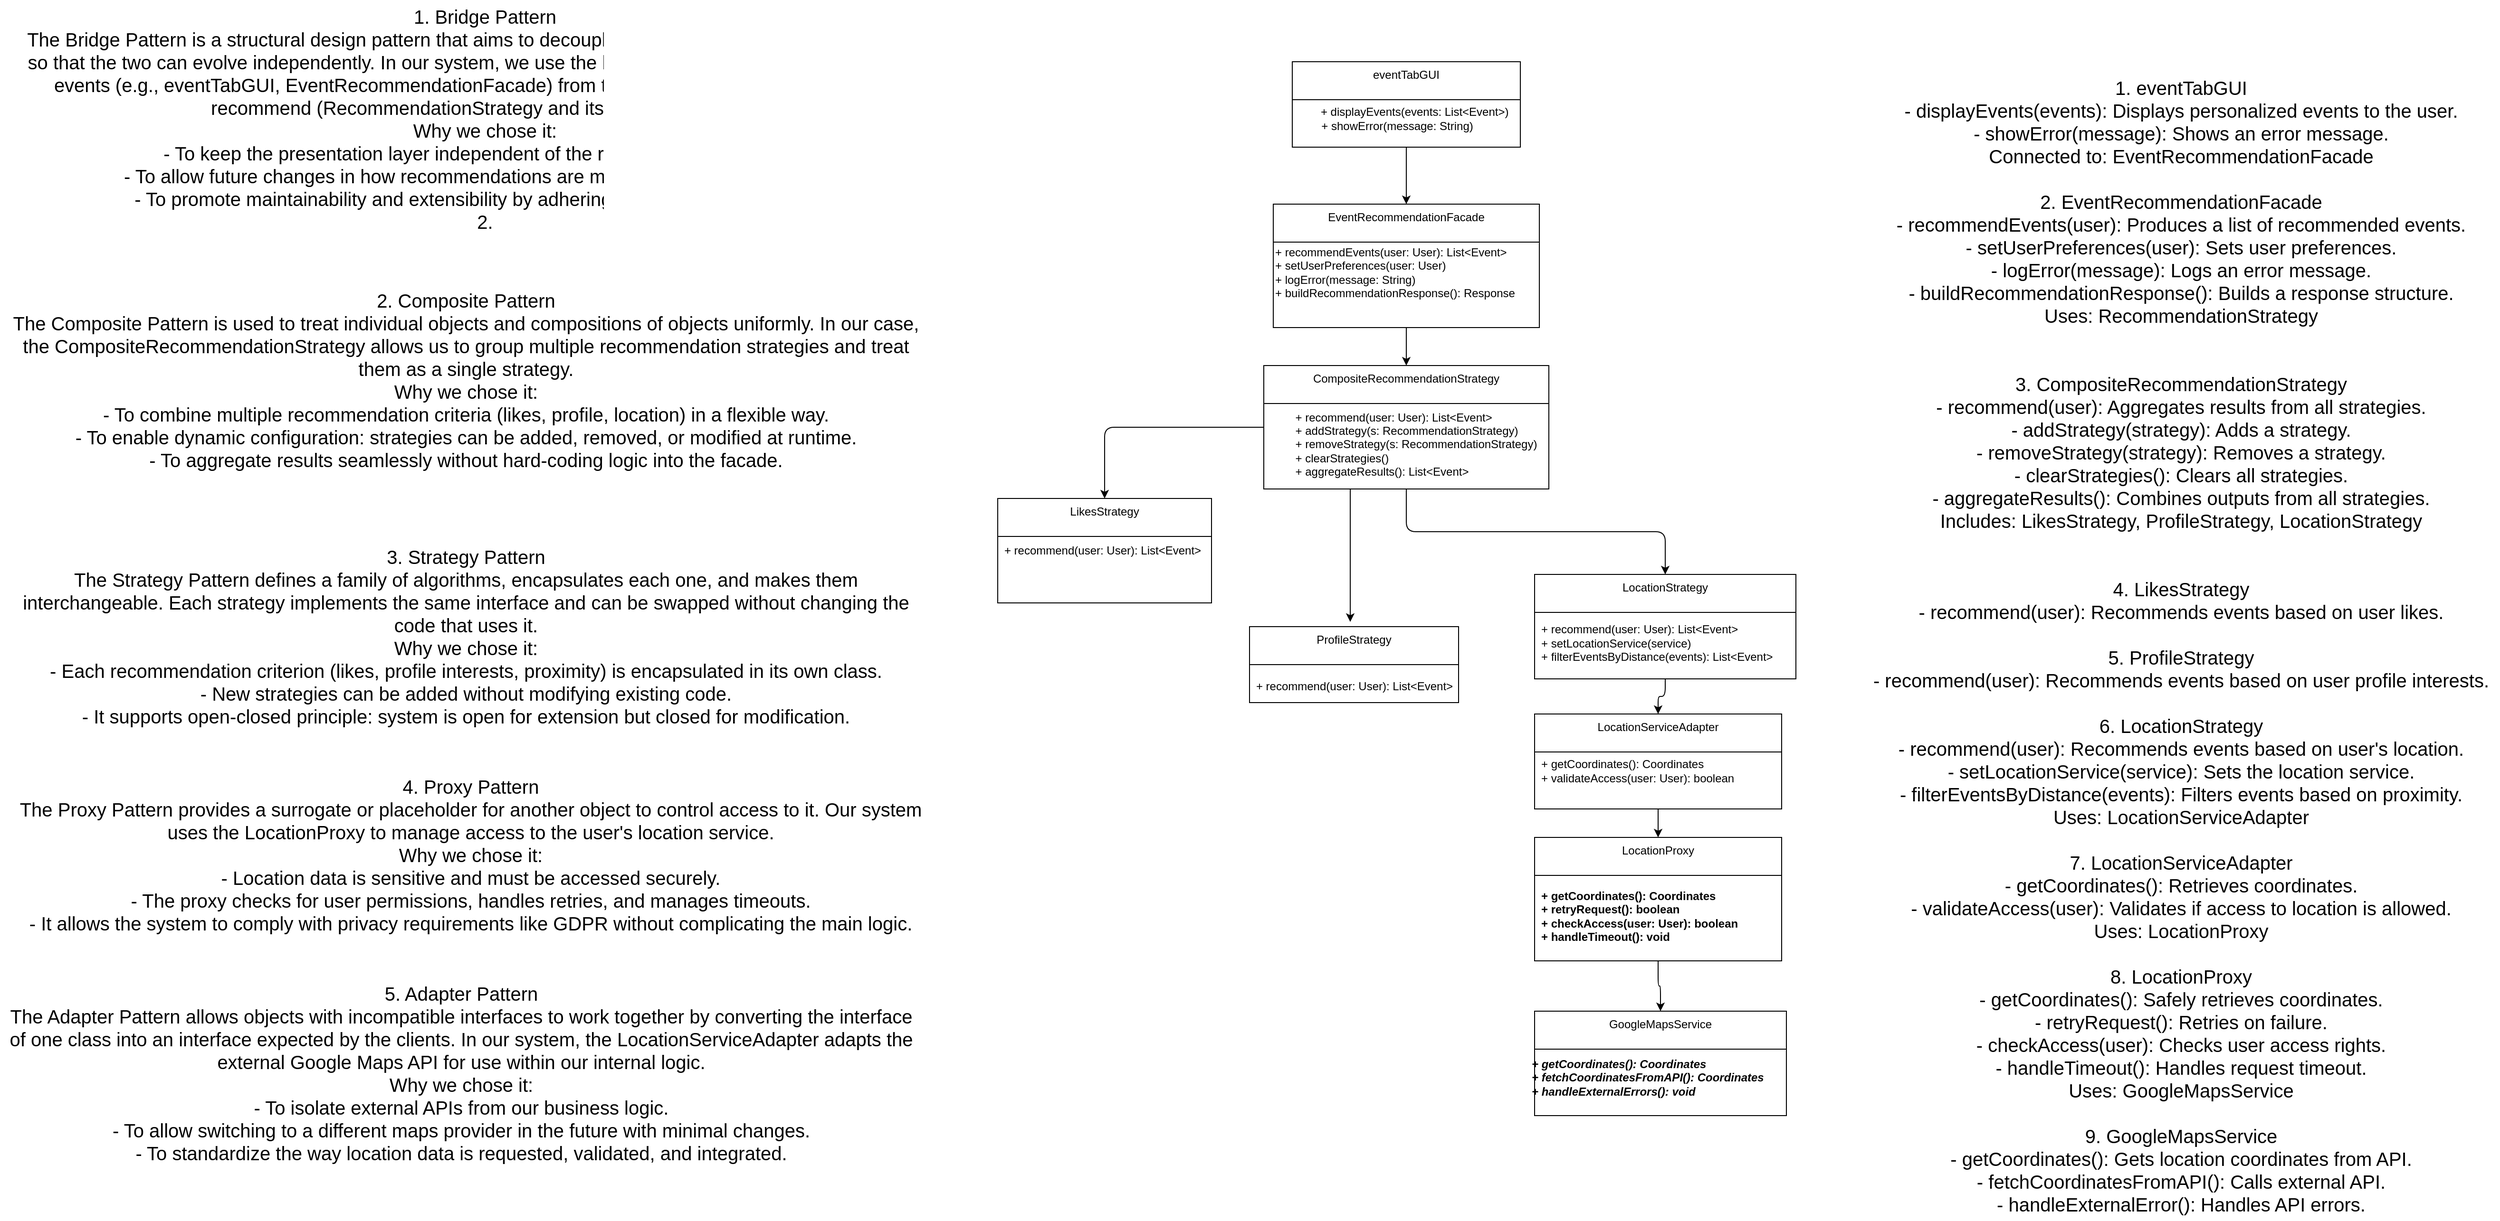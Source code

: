 <mxfile version="27.0.1">
  <diagram name="Page-1" id="9xw_SDZ-B9YmdhoBndlx">
    <mxGraphModel dx="3143" dy="2416" grid="1" gridSize="10" guides="1" tooltips="1" connect="1" arrows="1" fold="1" page="1" pageScale="1" pageWidth="827" pageHeight="1169" math="0" shadow="0">
      <root>
        <mxCell id="0" />
        <mxCell id="1" parent="0" />
        <mxCell id="zBYVLMfnAV8Geudsg8Gy-1" value="&lt;div&gt;&lt;font style=&quot;font-size: 20px;&quot;&gt;1. Bridge Pattern&lt;/font&gt;&lt;/div&gt;&lt;div&gt;&lt;font style=&quot;font-size: 20px;&quot;&gt;The Bridge Pattern is a structural design pattern that aims to decouple an abstraction from its implementation&lt;/font&gt;&lt;/div&gt;&lt;div&gt;&lt;font style=&quot;font-size: 20px;&quot;&gt;so that the two can evolve independently. In our system, we use the bridge to separate the logic that displays&lt;/font&gt;&lt;/div&gt;&lt;div&gt;&lt;font style=&quot;font-size: 20px;&quot;&gt;events (e.g., eventTabGUI, EventRecommendationFacade) from the logic that decides which events to&lt;/font&gt;&lt;/div&gt;&lt;div&gt;&lt;font style=&quot;font-size: 20px;&quot;&gt;recommend (RecommendationStrategy and its implementations).&lt;/font&gt;&lt;/div&gt;&lt;div&gt;&lt;font style=&quot;font-size: 20px;&quot;&gt;Why we chose it:&lt;/font&gt;&lt;/div&gt;&lt;div&gt;&lt;font style=&quot;font-size: 20px;&quot;&gt;- To keep the presentation layer independent of the recommendation engine.&lt;/font&gt;&lt;/div&gt;&lt;div&gt;&lt;font style=&quot;font-size: 20px;&quot;&gt;- To allow future changes in how recommendations are made without altering the GUI.&lt;/font&gt;&lt;/div&gt;&lt;div&gt;&lt;font style=&quot;font-size: 20px;&quot;&gt;- To promote maintainability and extensibility by adhering to separation of concerns.&lt;/font&gt;&lt;/div&gt;&lt;div&gt;&lt;font style=&quot;font-size: 20px;&quot;&gt;2.&lt;/font&gt;&lt;/div&gt;" style="text;html=1;align=center;verticalAlign=middle;resizable=0;points=[];autosize=1;strokeColor=none;fillColor=none;" parent="1" vertex="1">
          <mxGeometry x="-495" y="-95" width="990" height="250" as="geometry" />
        </mxCell>
        <mxCell id="zBYVLMfnAV8Geudsg8Gy-2" value="&lt;div&gt;&lt;font style=&quot;font-size: 20px;&quot;&gt;2. Composite Pattern&lt;/font&gt;&lt;/div&gt;&lt;div&gt;&lt;font style=&quot;font-size: 20px;&quot;&gt;The Composite Pattern is used to treat individual objects and compositions of objects uniformly. In our case,&lt;/font&gt;&lt;/div&gt;&lt;div&gt;&lt;font style=&quot;font-size: 20px;&quot;&gt;the CompositeRecommendationStrategy allows us to group multiple recommendation strategies and treat&lt;/font&gt;&lt;/div&gt;&lt;div&gt;&lt;font style=&quot;font-size: 20px;&quot;&gt;them as a single strategy.&lt;/font&gt;&lt;/div&gt;&lt;div&gt;&lt;font style=&quot;font-size: 20px;&quot;&gt;Why we chose it:&lt;/font&gt;&lt;/div&gt;&lt;div&gt;&lt;font style=&quot;font-size: 20px;&quot;&gt;- To combine multiple recommendation criteria (likes, profile, location) in a flexible way.&lt;/font&gt;&lt;/div&gt;&lt;div&gt;&lt;font style=&quot;font-size: 20px;&quot;&gt;- To enable dynamic configuration: strategies can be added, removed, or modified at runtime.&lt;/font&gt;&lt;/div&gt;&lt;div&gt;&lt;font style=&quot;font-size: 20px;&quot;&gt;- To aggregate results seamlessly without hard-coding logic into the facade.&lt;/font&gt;&lt;/div&gt;" style="text;html=1;align=center;verticalAlign=middle;resizable=0;points=[];autosize=1;strokeColor=none;fillColor=none;" parent="1" vertex="1">
          <mxGeometry x="-510" y="200" width="980" height="210" as="geometry" />
        </mxCell>
        <mxCell id="zBYVLMfnAV8Geudsg8Gy-3" value="&lt;div&gt;&lt;font style=&quot;font-size: 20px;&quot;&gt;3. Strategy Pattern&lt;/font&gt;&lt;/div&gt;&lt;div&gt;&lt;font style=&quot;font-size: 20px;&quot;&gt;The Strategy Pattern defines a family of algorithms, encapsulates each one, and makes them&lt;/font&gt;&lt;/div&gt;&lt;div&gt;&lt;font style=&quot;font-size: 20px;&quot;&gt;interchangeable. Each strategy implements the same interface and can be swapped without changing the&lt;/font&gt;&lt;/div&gt;&lt;div&gt;&lt;font style=&quot;font-size: 20px;&quot;&gt;code that uses it.&lt;/font&gt;&lt;/div&gt;&lt;div&gt;&lt;font style=&quot;font-size: 20px;&quot;&gt;Why we chose it:&lt;/font&gt;&lt;/div&gt;&lt;div&gt;&lt;font style=&quot;font-size: 20px;&quot;&gt;- Each recommendation criterion (likes, profile interests, proximity) is encapsulated in its own class.&lt;/font&gt;&lt;/div&gt;&lt;div&gt;&lt;font style=&quot;font-size: 20px;&quot;&gt;- New strategies can be added without modifying existing code.&lt;/font&gt;&lt;/div&gt;&lt;div&gt;&lt;font style=&quot;font-size: 20px;&quot;&gt;- It supports open-closed principle: system is open for extension but closed for modification.&lt;/font&gt;&lt;/div&gt;" style="text;html=1;align=center;verticalAlign=middle;resizable=0;points=[];autosize=1;strokeColor=none;fillColor=none;" parent="1" vertex="1">
          <mxGeometry x="-500" y="470" width="960" height="210" as="geometry" />
        </mxCell>
        <mxCell id="zBYVLMfnAV8Geudsg8Gy-4" value="&lt;div&gt;&lt;font style=&quot;font-size: 20px;&quot;&gt;4. Proxy Pattern&lt;/font&gt;&lt;/div&gt;&lt;div&gt;&lt;font style=&quot;font-size: 20px;&quot;&gt;The Proxy Pattern provides a surrogate or placeholder for another object to control access to it. Our system&lt;/font&gt;&lt;/div&gt;&lt;div&gt;&lt;font style=&quot;font-size: 20px;&quot;&gt;uses the LocationProxy to manage access to the user&#39;s location service.&lt;/font&gt;&lt;/div&gt;&lt;div&gt;&lt;font style=&quot;font-size: 20px;&quot;&gt;Why we chose it:&lt;/font&gt;&lt;/div&gt;&lt;div&gt;&lt;font style=&quot;font-size: 20px;&quot;&gt;- Location data is sensitive and must be accessed securely.&lt;/font&gt;&lt;/div&gt;&lt;div&gt;&lt;font style=&quot;font-size: 20px;&quot;&gt;- The proxy checks for user permissions, handles retries, and manages timeouts.&lt;/font&gt;&lt;/div&gt;&lt;div&gt;&lt;font style=&quot;font-size: 20px;&quot;&gt;- It allows the system to comply with privacy requirements like GDPR without complicating the main logic.&lt;/font&gt;&lt;/div&gt;" style="text;html=1;align=center;verticalAlign=middle;resizable=0;points=[];autosize=1;strokeColor=none;fillColor=none;" parent="1" vertex="1">
          <mxGeometry x="-500" y="715" width="970" height="180" as="geometry" />
        </mxCell>
        <mxCell id="zBYVLMfnAV8Geudsg8Gy-5" value="&lt;div&gt;&lt;font style=&quot;font-size: 20px;&quot;&gt;5. Adapter Pattern&lt;/font&gt;&lt;/div&gt;&lt;div&gt;&lt;font style=&quot;font-size: 20px;&quot;&gt;The Adapter Pattern allows objects with incompatible interfaces to work together by converting the interface&lt;/font&gt;&lt;/div&gt;&lt;div&gt;&lt;font style=&quot;font-size: 20px;&quot;&gt;of one class into an interface expected by the clients. In our system, the LocationServiceAdapter adapts the&lt;/font&gt;&lt;/div&gt;&lt;div&gt;&lt;font style=&quot;font-size: 20px;&quot;&gt;external Google Maps API for use within our internal logic.&lt;/font&gt;&lt;/div&gt;&lt;div&gt;&lt;font style=&quot;font-size: 20px;&quot;&gt;Why we chose it:&lt;/font&gt;&lt;/div&gt;&lt;div&gt;&lt;font style=&quot;font-size: 20px;&quot;&gt;- To isolate external APIs from our business logic.&lt;/font&gt;&lt;/div&gt;&lt;div&gt;&lt;font style=&quot;font-size: 20px;&quot;&gt;- To allow switching to a different maps provider in the future with minimal changes.&lt;/font&gt;&lt;/div&gt;&lt;div&gt;&lt;font style=&quot;font-size: 20px;&quot;&gt;- To standardize the way location data is requested, validated, and integrated.&lt;/font&gt;&lt;/div&gt;" style="text;html=1;align=center;verticalAlign=middle;resizable=0;points=[];autosize=1;strokeColor=none;fillColor=none;" parent="1" vertex="1">
          <mxGeometry x="-510" y="930" width="970" height="210" as="geometry" />
        </mxCell>
        <mxCell id="zBYVLMfnAV8Geudsg8Gy-6" value="eventTabGUI&#xa;" style="shape=swimlane;" parent="1" vertex="1">
          <mxGeometry x="850" y="-30" width="240" height="90" as="geometry" />
        </mxCell>
        <mxCell id="zBYVLMfnAV8Geudsg8Gy-7" value="&amp;nbsp; &amp;nbsp; &amp;nbsp; &amp;nbsp; &amp;nbsp; &amp;nbsp;+ displayEvents(events: List&amp;lt;Event&amp;gt;)&lt;div&gt;+ showError(message: String)&lt;/div&gt;" style="text;html=1;align=center;verticalAlign=middle;resizable=0;points=[];autosize=1;strokeColor=none;fillColor=none;" parent="zBYVLMfnAV8Geudsg8Gy-6" vertex="1">
          <mxGeometry x="-20" y="40" width="260" height="40" as="geometry" />
        </mxCell>
        <mxCell id="zBYVLMfnAV8Geudsg8Gy-8" value="EventRecommendationFacade&#xa;" style="shape=swimlane;" parent="1" vertex="1">
          <mxGeometry x="830" y="120" width="280" height="130" as="geometry" />
        </mxCell>
        <mxCell id="zBYVLMfnAV8Geudsg8Gy-9" value="&lt;br&gt;&lt;span style=&quot;background-color: transparent; color: light-dark(rgb(0, 0, 0), rgb(255, 255, 255));&quot;&gt;+ recommendEvents(user: User): List&amp;lt;Event&amp;gt;&lt;/span&gt;&lt;br&gt;&lt;span style=&quot;background-color: transparent; color: light-dark(rgb(0, 0, 0), rgb(255, 255, 255));&quot;&gt;+ setUserPreferences(user: User)&lt;/span&gt;&lt;br&gt;&lt;span style=&quot;background-color: transparent; color: light-dark(rgb(0, 0, 0), rgb(255, 255, 255));&quot;&gt;+ logError(message: String)&lt;/span&gt;&lt;br&gt;&lt;div&gt;+ buildRecommendationResponse(): Response&lt;/div&gt;" style="text;html=1;align=left;verticalAlign=middle;resizable=0;points=[];autosize=1;strokeColor=none;fillColor=none;" parent="zBYVLMfnAV8Geudsg8Gy-8" vertex="1">
          <mxGeometry y="20" width="280" height="90" as="geometry" />
        </mxCell>
        <mxCell id="zBYVLMfnAV8Geudsg8Gy-10" style="edgeStyle=orthogonalEdgeStyle;" parent="1" source="zBYVLMfnAV8Geudsg8Gy-6" target="zBYVLMfnAV8Geudsg8Gy-8" edge="1">
          <mxGeometry relative="1" as="geometry" />
        </mxCell>
        <mxCell id="zBYVLMfnAV8Geudsg8Gy-11" value="CompositeRecommendationStrategy&#xa;" style="shape=swimlane;" parent="1" vertex="1">
          <mxGeometry x="820" y="290" width="300" height="130" as="geometry" />
        </mxCell>
        <mxCell id="zBYVLMfnAV8Geudsg8Gy-12" style="edgeStyle=orthogonalEdgeStyle;exitX=0.5;exitY=1;exitDx=0;exitDy=0;" parent="1" source="zBYVLMfnAV8Geudsg8Gy-8" target="zBYVLMfnAV8Geudsg8Gy-11" edge="1">
          <mxGeometry relative="1" as="geometry">
            <mxPoint x="980" y="270" as="sourcePoint" />
          </mxGeometry>
        </mxCell>
        <mxCell id="zBYVLMfnAV8Geudsg8Gy-13" value="LikesStrategy&#xa;" style="shape=swimlane;" parent="1" vertex="1">
          <mxGeometry x="540" y="430" width="225" height="110" as="geometry" />
        </mxCell>
        <mxCell id="zBYVLMfnAV8Geudsg8Gy-14" value="+ recommend(user: User): List&amp;lt;Event&amp;gt;" style="text;html=1;align=center;verticalAlign=middle;resizable=0;points=[];autosize=1;strokeColor=none;fillColor=none;" parent="zBYVLMfnAV8Geudsg8Gy-13" vertex="1">
          <mxGeometry x="-5" y="40" width="230" height="30" as="geometry" />
        </mxCell>
        <mxCell id="zBYVLMfnAV8Geudsg8Gy-15" value="ProfileStrategy&#xa;" style="shape=swimlane;" parent="1" vertex="1">
          <mxGeometry x="805" y="565" width="220" height="80" as="geometry" />
        </mxCell>
        <mxCell id="zBYVLMfnAV8Geudsg8Gy-16" value="LocationStrategy&#xa;" style="shape=swimlane;" parent="1" vertex="1">
          <mxGeometry x="1105" y="510" width="275" height="110" as="geometry" />
        </mxCell>
        <mxCell id="zBYVLMfnAV8Geudsg8Gy-31" value="&lt;div&gt;&lt;br&gt;&lt;/div&gt;&lt;div&gt;&lt;br&gt;&lt;/div&gt;+ recommend(user: User): List&amp;lt;Event&amp;gt;&lt;br style=&quot;padding: 0px; margin: 0px;&quot;&gt;+ setLocationService(service)&lt;br style=&quot;padding: 0px; margin: 0px;&quot;&gt;+ filterEventsByDistance(events): List&amp;lt;Event&amp;gt;" style="text;html=1;align=left;verticalAlign=middle;resizable=0;points=[];autosize=1;strokeColor=none;fillColor=none;" parent="zBYVLMfnAV8Geudsg8Gy-16" vertex="1">
          <mxGeometry x="5" y="13" width="270" height="90" as="geometry" />
        </mxCell>
        <mxCell id="zBYVLMfnAV8Geudsg8Gy-17" style="edgeStyle=orthogonalEdgeStyle;" parent="1" source="zBYVLMfnAV8Geudsg8Gy-11" target="zBYVLMfnAV8Geudsg8Gy-13" edge="1">
          <mxGeometry relative="1" as="geometry" />
        </mxCell>
        <mxCell id="zBYVLMfnAV8Geudsg8Gy-18" style="edgeStyle=orthogonalEdgeStyle;" parent="1" source="zBYVLMfnAV8Geudsg8Gy-11" edge="1">
          <mxGeometry relative="1" as="geometry">
            <mxPoint x="911" y="560" as="targetPoint" />
            <Array as="points">
              <mxPoint x="970" y="420" />
              <mxPoint x="911" y="420" />
              <mxPoint x="911" y="511" />
              <mxPoint x="913" y="511" />
            </Array>
          </mxGeometry>
        </mxCell>
        <mxCell id="zBYVLMfnAV8Geudsg8Gy-19" style="edgeStyle=orthogonalEdgeStyle;" parent="1" source="zBYVLMfnAV8Geudsg8Gy-11" target="zBYVLMfnAV8Geudsg8Gy-16" edge="1">
          <mxGeometry relative="1" as="geometry" />
        </mxCell>
        <mxCell id="zBYVLMfnAV8Geudsg8Gy-20" value="LocationServiceAdapter&#xa;" style="shape=swimlane;" parent="1" vertex="1">
          <mxGeometry x="1105" y="657" width="260" height="100" as="geometry" />
        </mxCell>
        <mxCell id="zBYVLMfnAV8Geudsg8Gy-21" value="+ getCoordinates(): Coordinates&lt;br style=&quot;padding: 0px; margin: 0px;&quot;&gt;+ validateAccess(user: User): boolean" style="text;html=1;align=left;verticalAlign=middle;resizable=0;points=[];autosize=1;strokeColor=none;fillColor=none;" parent="zBYVLMfnAV8Geudsg8Gy-20" vertex="1">
          <mxGeometry x="5" y="40" width="230" height="40" as="geometry" />
        </mxCell>
        <mxCell id="zBYVLMfnAV8Geudsg8Gy-22" style="edgeStyle=orthogonalEdgeStyle;" parent="1" source="zBYVLMfnAV8Geudsg8Gy-16" target="zBYVLMfnAV8Geudsg8Gy-20" edge="1">
          <mxGeometry relative="1" as="geometry" />
        </mxCell>
        <mxCell id="zBYVLMfnAV8Geudsg8Gy-23" value="LocationProxy&#xa;" style="shape=swimlane;" parent="1" vertex="1">
          <mxGeometry x="1105" y="787" width="260" height="130" as="geometry" />
        </mxCell>
        <mxCell id="zBYVLMfnAV8Geudsg8Gy-24" style="edgeStyle=orthogonalEdgeStyle;" parent="1" source="zBYVLMfnAV8Geudsg8Gy-20" target="zBYVLMfnAV8Geudsg8Gy-23" edge="1">
          <mxGeometry relative="1" as="geometry" />
        </mxCell>
        <mxCell id="zBYVLMfnAV8Geudsg8Gy-25" value="GoogleMapsService&#xa;" style="shape=swimlane;" parent="1" vertex="1">
          <mxGeometry x="1105" y="970" width="265" height="110" as="geometry" />
        </mxCell>
        <mxCell id="zBYVLMfnAV8Geudsg8Gy-26" value="&lt;i&gt;&lt;b&gt;+ getCoordinates(): Coordinates&lt;br style=&quot;padding: 0px; margin: 0px;&quot;&gt;+ fetchCoordinatesFromAPI(): Coordinates&lt;br style=&quot;padding: 0px; margin: 0px;&quot;&gt;+ handleExternalErrors(): void&lt;/b&gt;&lt;/i&gt;" style="text;html=1;align=left;verticalAlign=middle;resizable=0;points=[];autosize=1;strokeColor=none;fillColor=none;" parent="zBYVLMfnAV8Geudsg8Gy-25" vertex="1">
          <mxGeometry x="-5" y="40" width="270" height="60" as="geometry" />
        </mxCell>
        <mxCell id="zBYVLMfnAV8Geudsg8Gy-27" style="edgeStyle=orthogonalEdgeStyle;" parent="1" source="zBYVLMfnAV8Geudsg8Gy-23" target="zBYVLMfnAV8Geudsg8Gy-25" edge="1">
          <mxGeometry relative="1" as="geometry" />
        </mxCell>
        <mxCell id="zBYVLMfnAV8Geudsg8Gy-28" value="&lt;div&gt;&lt;br&gt;&lt;/div&gt;&lt;div style=&quot;text-align: left;&quot;&gt;&lt;span style=&quot;background-color: transparent; color: light-dark(rgb(0, 0, 0), rgb(255, 255, 255));&quot;&gt;+ recommend(user: User): List&amp;lt;Event&amp;gt;&lt;/span&gt;&lt;/div&gt;&lt;div style=&quot;text-align: left;&quot;&gt;&lt;span style=&quot;background-color: transparent; color: light-dark(rgb(0, 0, 0), rgb(255, 255, 255));&quot;&gt;+ addStrategy(s: RecommendationStrategy)&lt;/span&gt;&lt;/div&gt;&lt;div style=&quot;text-align: left;&quot;&gt;&lt;span style=&quot;background-color: transparent; color: light-dark(rgb(0, 0, 0), rgb(255, 255, 255));&quot;&gt;+ removeStrategy(s: RecommendationStrategy)&lt;/span&gt;&lt;/div&gt;&lt;div style=&quot;text-align: left;&quot;&gt;&lt;span style=&quot;background-color: transparent; color: light-dark(rgb(0, 0, 0), rgb(255, 255, 255));&quot;&gt;+ clearStrategies()&lt;/span&gt;&lt;/div&gt;&lt;div style=&quot;text-align: left;&quot;&gt;&lt;span style=&quot;background-color: transparent; color: light-dark(rgb(0, 0, 0), rgb(255, 255, 255));&quot;&gt;+ aggregateResults(): List&amp;lt;Event&amp;gt;&lt;/span&gt;&lt;/div&gt;&lt;div&gt;&lt;br&gt;&lt;/div&gt;" style="text;html=1;align=center;verticalAlign=middle;resizable=0;points=[];autosize=1;strokeColor=none;fillColor=none;" parent="1" vertex="1">
          <mxGeometry x="840" y="318" width="280" height="110" as="geometry" />
        </mxCell>
        <mxCell id="zBYVLMfnAV8Geudsg8Gy-29" value="+ recommend(user: User): List&amp;lt;Event&amp;gt;" style="text;html=1;align=center;verticalAlign=middle;resizable=0;points=[];autosize=1;strokeColor=none;fillColor=none;" parent="1" vertex="1">
          <mxGeometry x="800" y="613" width="230" height="30" as="geometry" />
        </mxCell>
        <mxCell id="zBYVLMfnAV8Geudsg8Gy-30" value="&lt;b&gt;+ getCoordinates(): Coordinates&lt;br style=&quot;padding: 0px; margin: 0px;&quot;&gt;+ retryRequest(): boolean&lt;br style=&quot;padding: 0px; margin: 0px;&quot;&gt;+ checkAccess(user: User): boolean&lt;br style=&quot;padding: 0px; margin: 0px;&quot;&gt;+ handleTimeout(): void&lt;/b&gt;" style="text;html=1;align=left;verticalAlign=middle;resizable=0;points=[];autosize=1;strokeColor=none;fillColor=none;" parent="1" vertex="1">
          <mxGeometry x="1110" y="835" width="230" height="70" as="geometry" />
        </mxCell>
        <mxCell id="zBYVLMfnAV8Geudsg8Gy-33" value="&lt;div&gt;&lt;font style=&quot;font-size: 20px;&quot;&gt;1. eventTabGUI&lt;/font&gt;&lt;/div&gt;&lt;div&gt;&lt;font style=&quot;font-size: 20px;&quot;&gt;- displayEvents(events): Displays personalized events to the user.&lt;/font&gt;&lt;/div&gt;&lt;div&gt;&lt;font style=&quot;font-size: 20px;&quot;&gt;- showError(message): Shows an error message.&lt;/font&gt;&lt;/div&gt;&lt;div&gt;&lt;font style=&quot;font-size: 20px;&quot;&gt;Connected to: EventRecommendationFacade&lt;/font&gt;&lt;/div&gt;&lt;div&gt;&lt;font style=&quot;font-size: 20px;&quot;&gt;&lt;br&gt;&lt;/font&gt;&lt;/div&gt;&lt;div&gt;&lt;font style=&quot;font-size: 20px;&quot;&gt;2. EventRecommendationFacade&lt;/font&gt;&lt;/div&gt;&lt;div&gt;&lt;font style=&quot;font-size: 20px;&quot;&gt;- recommendEvents(user): Produces a list of recommended events.&lt;/font&gt;&lt;/div&gt;&lt;div&gt;&lt;font style=&quot;font-size: 20px;&quot;&gt;- setUserPreferences(user): Sets user preferences.&lt;/font&gt;&lt;/div&gt;&lt;div&gt;&lt;font style=&quot;font-size: 20px;&quot;&gt;- logError(message): Logs an error message.&lt;/font&gt;&lt;/div&gt;&lt;div&gt;&lt;font style=&quot;font-size: 20px;&quot;&gt;- buildRecommendationResponse(): Builds a response structure.&lt;/font&gt;&lt;/div&gt;&lt;div&gt;&lt;font style=&quot;font-size: 20px;&quot;&gt;Uses: RecommendationStrategy&lt;/font&gt;&lt;/div&gt;&lt;div&gt;&lt;font style=&quot;font-size: 20px;&quot;&gt;&lt;br&gt;&lt;/font&gt;&lt;/div&gt;&lt;div&gt;&lt;font style=&quot;font-size: 20px;&quot;&gt;&lt;br&gt;&lt;/font&gt;&lt;/div&gt;&lt;div&gt;&lt;font style=&quot;font-size: 20px;&quot;&gt;3. CompositeRecommendationStrategy&lt;/font&gt;&lt;/div&gt;&lt;div&gt;&lt;font style=&quot;font-size: 20px;&quot;&gt;- recommend(user): Aggregates results from all strategies.&lt;/font&gt;&lt;/div&gt;&lt;div&gt;&lt;font style=&quot;font-size: 20px;&quot;&gt;- addStrategy(strategy): Adds a strategy.&lt;/font&gt;&lt;/div&gt;&lt;div&gt;&lt;font style=&quot;font-size: 20px;&quot;&gt;- removeStrategy(strategy): Removes a strategy.&lt;/font&gt;&lt;/div&gt;&lt;div&gt;&lt;font style=&quot;font-size: 20px;&quot;&gt;- clearStrategies(): Clears all strategies.&lt;/font&gt;&lt;/div&gt;&lt;div&gt;&lt;font style=&quot;font-size: 20px;&quot;&gt;- aggregateResults(): Combines outputs from all strategies.&lt;/font&gt;&lt;/div&gt;&lt;div&gt;&lt;font style=&quot;font-size: 20px;&quot;&gt;Includes: LikesStrategy, ProfileStrategy, LocationStrategy&lt;/font&gt;&lt;/div&gt;&lt;div&gt;&lt;font style=&quot;font-size: 20px;&quot;&gt;&lt;br&gt;&lt;/font&gt;&lt;/div&gt;&lt;div&gt;&lt;font style=&quot;font-size: 20px;&quot;&gt;&lt;br&gt;&lt;/font&gt;&lt;/div&gt;&lt;div&gt;&lt;font style=&quot;font-size: 20px;&quot;&gt;4.&amp;nbsp;&lt;/font&gt;&lt;span style=&quot;font-size: 20px; background-color: transparent; color: light-dark(rgb(0, 0, 0), rgb(255, 255, 255));&quot;&gt;LikesStrategy&lt;/span&gt;&lt;/div&gt;&lt;div&gt;&lt;font style=&quot;font-size: 20px;&quot;&gt;- recommend(user): Recommends events based on user likes.&lt;/font&gt;&lt;/div&gt;&lt;div&gt;&lt;font style=&quot;font-size: 20px;&quot;&gt;&lt;br&gt;&lt;/font&gt;&lt;/div&gt;&lt;div&gt;&lt;font style=&quot;font-size: 20px;&quot;&gt;5. ProfileStrategy&lt;/font&gt;&lt;/div&gt;&lt;div&gt;&lt;font style=&quot;font-size: 20px;&quot;&gt;- recommend(user): Recommends events based on user profile interests.&lt;/font&gt;&lt;/div&gt;&lt;div&gt;&lt;font style=&quot;font-size: 20px;&quot;&gt;&lt;br&gt;&lt;/font&gt;&lt;/div&gt;&lt;div&gt;&lt;font style=&quot;font-size: 20px;&quot;&gt;6. LocationStrategy&lt;/font&gt;&lt;/div&gt;&lt;div&gt;&lt;font style=&quot;font-size: 20px;&quot;&gt;- recommend(user): Recommends events based on user&#39;s location.&lt;/font&gt;&lt;/div&gt;&lt;div&gt;&lt;font style=&quot;font-size: 20px;&quot;&gt;- setLocationService(service): Sets the location service.&lt;/font&gt;&lt;/div&gt;&lt;div&gt;&lt;font style=&quot;font-size: 20px;&quot;&gt;- filterEventsByDistance(events): Filters events based on proximity.&lt;/font&gt;&lt;/div&gt;&lt;div&gt;&lt;font style=&quot;font-size: 20px;&quot;&gt;Uses: LocationServiceAdapter&lt;/font&gt;&lt;/div&gt;&lt;div&gt;&lt;font style=&quot;font-size: 20px;&quot;&gt;&lt;br&gt;&lt;/font&gt;&lt;/div&gt;&lt;div&gt;&lt;font style=&quot;font-size: 20px;&quot;&gt;7. LocationServiceAdapter&lt;/font&gt;&lt;/div&gt;&lt;div&gt;&lt;font style=&quot;font-size: 20px;&quot;&gt;- getCoordinates(): Retrieves coordinates.&lt;/font&gt;&lt;/div&gt;&lt;div&gt;&lt;font style=&quot;font-size: 20px;&quot;&gt;- validateAccess(user): Validates if access to location is allowed.&lt;/font&gt;&lt;/div&gt;&lt;div&gt;&lt;font style=&quot;font-size: 20px;&quot;&gt;Uses: LocationProxy&lt;/font&gt;&lt;/div&gt;&lt;div&gt;&lt;font style=&quot;font-size: 20px;&quot;&gt;&lt;br&gt;&lt;/font&gt;&lt;/div&gt;&lt;div&gt;&lt;font style=&quot;font-size: 20px;&quot;&gt;&lt;div style=&quot;&quot;&gt;8. LocationProxy&lt;/div&gt;&lt;div style=&quot;&quot;&gt;- getCoordinates(): Safely retrieves coordinates.&lt;/div&gt;&lt;div style=&quot;&quot;&gt;- retryRequest(): Retries on failure.&lt;/div&gt;&lt;div style=&quot;&quot;&gt;- checkAccess(user): Checks user access rights.&lt;/div&gt;&lt;div style=&quot;&quot;&gt;- handleTimeout(): Handles request timeout.&lt;/div&gt;&lt;div style=&quot;&quot;&gt;Uses: GoogleMapsService&lt;/div&gt;&lt;div style=&quot;&quot;&gt;&lt;br&gt;&lt;/div&gt;&lt;div style=&quot;&quot;&gt;9. GoogleMapsService&lt;/div&gt;&lt;div style=&quot;&quot;&gt;- getCoordinates(): Gets location coordinates from API.&lt;/div&gt;&lt;div style=&quot;&quot;&gt;- fetchCoordinatesFromAPI(): Calls external API.&lt;/div&gt;&lt;div style=&quot;&quot;&gt;- handleExternalError(): Handles API errors.&lt;/div&gt;&lt;/font&gt;&lt;/div&gt;" style="text;html=1;align=center;verticalAlign=middle;resizable=0;points=[];autosize=1;strokeColor=none;fillColor=none;" parent="1" vertex="1">
          <mxGeometry x="1450" y="-20" width="670" height="1210" as="geometry" />
        </mxCell>
      </root>
    </mxGraphModel>
  </diagram>
</mxfile>
